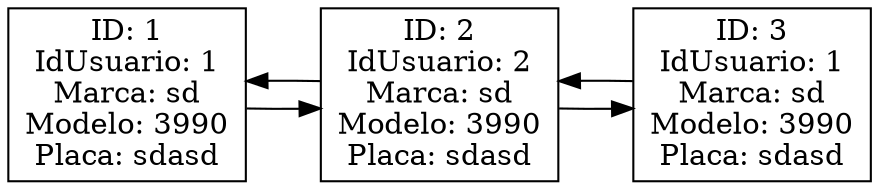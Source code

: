digraph G {
node [shape=box];
rankdir=LR;
V1 [label="ID: 1\nIdUsuario: 1\nMarca: sd\nModelo: 3990\nPlaca: sdasd"];
V2 [label="ID: 2\nIdUsuario: 2\nMarca: sd\nModelo: 3990\nPlaca: sdasd"];
V1 -> V2;
V2 -> V1;
V3 [label="ID: 3\nIdUsuario: 1\nMarca: sd\nModelo: 3990\nPlaca: sdasd"];
V2 -> V3;
V3 -> V2;
}